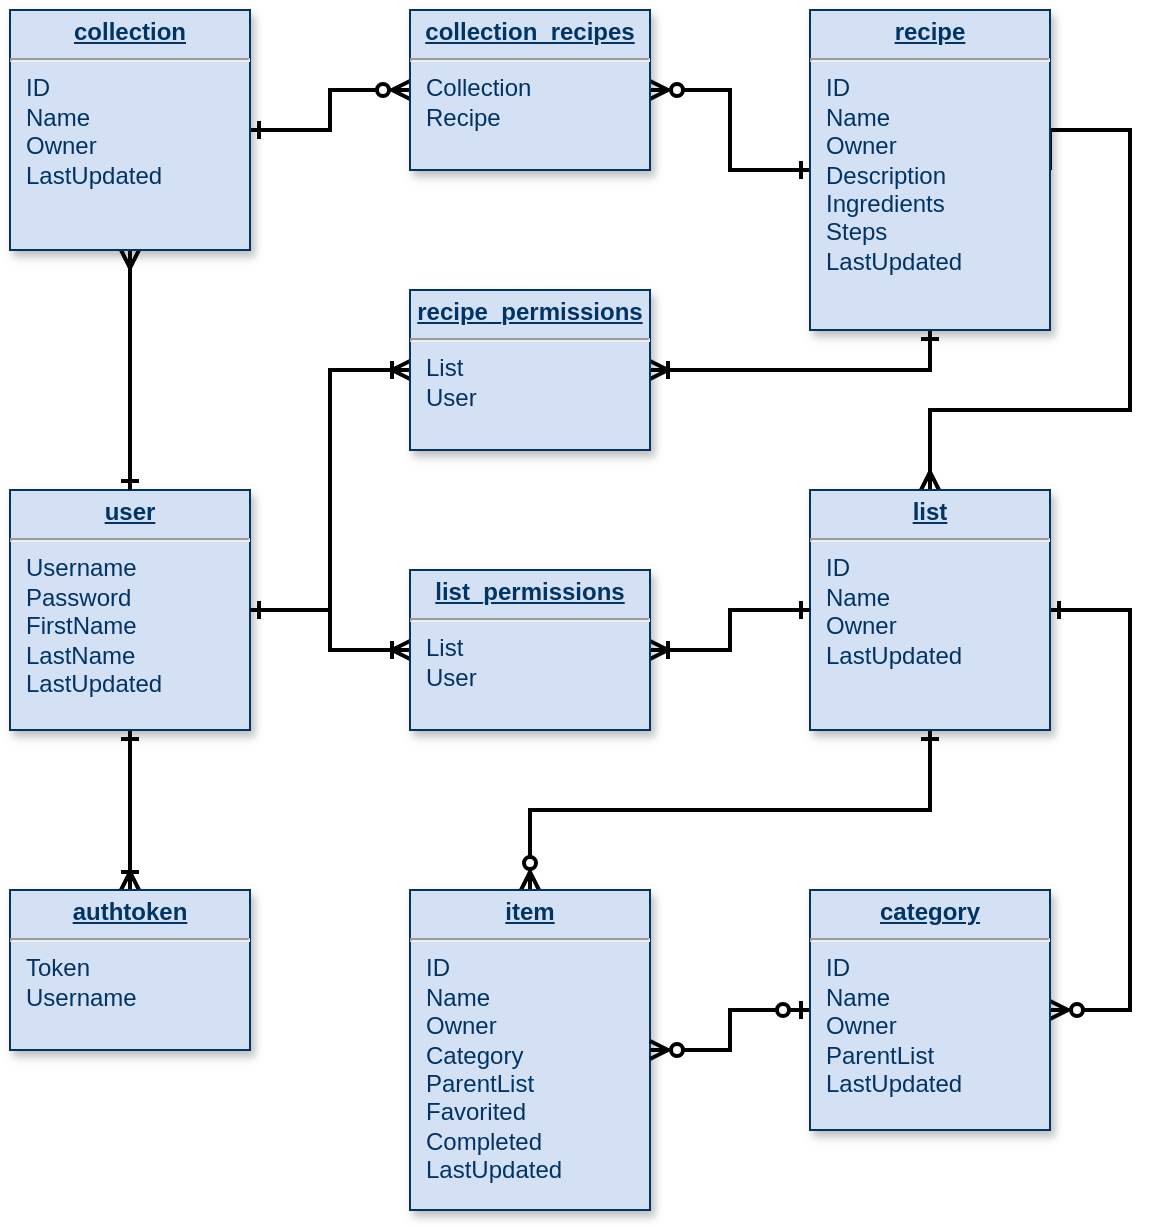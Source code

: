 <mxfile version="21.2.8" type="device">
  <diagram name="Page-1" id="efa7a0a1-bf9b-a30e-e6df-94a7791c09e9">
    <mxGraphModel dx="1209" dy="811" grid="1" gridSize="10" guides="1" tooltips="1" connect="1" arrows="1" fold="1" page="1" pageScale="1" pageWidth="826" pageHeight="1169" background="none" math="0" shadow="0">
      <root>
        <mxCell id="0" />
        <mxCell id="1" parent="0" />
        <mxCell id="wzlx6skU-fiUllNBDQQt-26" value="" style="edgeStyle=orthogonalEdgeStyle;rounded=0;orthogonalLoop=1;jettySize=auto;html=1;endArrow=ERoneToMany;endFill=0;startArrow=ERone;startFill=0;strokeWidth=2;" parent="1" source="22" target="_e6AIat4QCJ3AZQEQNRU-22" edge="1">
          <mxGeometry relative="1" as="geometry" />
        </mxCell>
        <mxCell id="22" value="&lt;p style=&quot;margin: 0px; margin-top: 4px; text-align: center; text-decoration: underline;&quot;&gt;&lt;strong&gt;user&lt;/strong&gt;&lt;/p&gt;&lt;hr&gt;&lt;p style=&quot;margin: 0px; margin-left: 8px;&quot;&gt;&lt;span style=&quot;background-color: initial;&quot;&gt;Username&lt;/span&gt;&lt;br&gt;&lt;/p&gt;&lt;p style=&quot;margin: 0px; margin-left: 8px;&quot;&gt;Password&lt;/p&gt;&lt;p style=&quot;margin: 0px; margin-left: 8px;&quot;&gt;FirstName&lt;/p&gt;&lt;p style=&quot;margin: 0px; margin-left: 8px;&quot;&gt;LastName&lt;/p&gt;&lt;p style=&quot;margin: 0px; margin-left: 8px;&quot;&gt;LastUpdated&lt;/p&gt;" style="verticalAlign=top;align=left;overflow=fill;fontSize=12;fontFamily=Helvetica;html=1;strokeColor=#003366;shadow=1;fillColor=#D4E1F5;fontColor=#003366" parent="1" vertex="1">
          <mxGeometry x="120" y="280" width="120" height="120" as="geometry" />
        </mxCell>
        <mxCell id="tv_KyLPhHVCz-9j4eCm1-123" style="edgeStyle=orthogonalEdgeStyle;rounded=0;orthogonalLoop=1;jettySize=auto;html=1;fontFamily=Helvetica;fontSize=12;fontColor=#003366;startArrow=ERzeroToMany;startFill=0;endArrow=ERone;endFill=0;strokeWidth=2;exitX=0.5;exitY=0;exitDx=0;exitDy=0;" parent="1" source="tv_KyLPhHVCz-9j4eCm1-116" target="tv_KyLPhHVCz-9j4eCm1-120" edge="1">
          <mxGeometry relative="1" as="geometry" />
        </mxCell>
        <mxCell id="tv_KyLPhHVCz-9j4eCm1-116" value="&lt;p style=&quot;margin: 0px; margin-top: 4px; text-align: center; text-decoration: underline;&quot;&gt;&lt;strong&gt;item&lt;/strong&gt;&lt;/p&gt;&lt;hr&gt;&lt;p style=&quot;margin: 0px; margin-left: 8px;&quot;&gt;&lt;span style=&quot;background-color: initial;&quot;&gt;ID&lt;/span&gt;&lt;/p&gt;&lt;p style=&quot;margin: 0px; margin-left: 8px;&quot;&gt;&lt;span style=&quot;background-color: initial;&quot;&gt;Name&lt;/span&gt;&lt;br&gt;&lt;/p&gt;&lt;p style=&quot;margin: 0px; margin-left: 8px;&quot;&gt;&lt;span style=&quot;background-color: initial;&quot;&gt;Owner&lt;/span&gt;&lt;/p&gt;&lt;p style=&quot;margin: 0px; margin-left: 8px;&quot;&gt;Category&lt;/p&gt;&lt;p style=&quot;margin: 0px; margin-left: 8px;&quot;&gt;ParentList&lt;/p&gt;&lt;p style=&quot;margin: 0px; margin-left: 8px;&quot;&gt;Favorited&lt;/p&gt;&lt;p style=&quot;margin: 0px; margin-left: 8px;&quot;&gt;Completed&lt;/p&gt;&lt;p style=&quot;margin: 0px; margin-left: 8px;&quot;&gt;LastUpdated&lt;/p&gt;" style="verticalAlign=top;align=left;overflow=fill;fontSize=12;fontFamily=Helvetica;html=1;strokeColor=#003366;shadow=1;fillColor=#D4E1F5;fontColor=#003366" parent="1" vertex="1">
          <mxGeometry x="320" y="480" width="120" height="160" as="geometry" />
        </mxCell>
        <mxCell id="tv_KyLPhHVCz-9j4eCm1-126" style="edgeStyle=orthogonalEdgeStyle;rounded=0;orthogonalLoop=1;jettySize=auto;html=1;fontFamily=Helvetica;fontSize=12;fontColor=#003366;startArrow=ERzeroToOne;startFill=0;endArrow=ERzeroToMany;endFill=0;strokeWidth=2;" parent="1" source="tv_KyLPhHVCz-9j4eCm1-118" target="tv_KyLPhHVCz-9j4eCm1-116" edge="1">
          <mxGeometry relative="1" as="geometry" />
        </mxCell>
        <mxCell id="3WNWjyms2vzQMCjH9UJO-22" style="edgeStyle=orthogonalEdgeStyle;rounded=0;orthogonalLoop=1;jettySize=auto;html=1;entryX=1;entryY=0.5;entryDx=0;entryDy=0;exitX=1;exitY=0.5;exitDx=0;exitDy=0;startArrow=ERzeroToMany;startFill=0;endArrow=ERone;endFill=0;strokeWidth=2;" parent="1" source="tv_KyLPhHVCz-9j4eCm1-118" target="tv_KyLPhHVCz-9j4eCm1-120" edge="1">
          <mxGeometry relative="1" as="geometry">
            <Array as="points">
              <mxPoint x="680" y="540" />
              <mxPoint x="680" y="340" />
            </Array>
          </mxGeometry>
        </mxCell>
        <mxCell id="tv_KyLPhHVCz-9j4eCm1-118" value="&lt;p style=&quot;margin: 0px; margin-top: 4px; text-align: center; text-decoration: underline;&quot;&gt;&lt;b&gt;category&lt;/b&gt;&lt;/p&gt;&lt;hr&gt;&lt;p style=&quot;margin: 0px; margin-left: 8px;&quot;&gt;ID&lt;/p&gt;&lt;p style=&quot;margin: 0px; margin-left: 8px;&quot;&gt;&lt;span style=&quot;background-color: initial;&quot;&gt;Name&lt;/span&gt;&lt;/p&gt;&lt;p style=&quot;margin: 0px; margin-left: 8px;&quot;&gt;&lt;span style=&quot;background-color: initial;&quot;&gt;Owner&lt;/span&gt;&lt;/p&gt;&lt;p style=&quot;margin: 0px; margin-left: 8px;&quot;&gt;&lt;span style=&quot;background-color: initial;&quot;&gt;ParentList&lt;/span&gt;&lt;br&gt;&lt;/p&gt;&lt;p style=&quot;margin: 0px; margin-left: 8px;&quot;&gt;&lt;span style=&quot;background-color: initial;&quot;&gt;LastUpdated&lt;/span&gt;&lt;/p&gt;" style="verticalAlign=top;align=left;overflow=fill;fontSize=12;fontFamily=Helvetica;html=1;strokeColor=#003366;shadow=1;fillColor=#D4E1F5;fontColor=#003366" parent="1" vertex="1">
          <mxGeometry x="520" y="480" width="120" height="120" as="geometry" />
        </mxCell>
        <mxCell id="v2vBvzHplFDwbsMCxvzP-31" style="edgeStyle=orthogonalEdgeStyle;rounded=0;orthogonalLoop=1;jettySize=auto;html=1;strokeWidth=2;startArrow=ERmany;startFill=0;endArrow=none;endFill=0;exitX=0.5;exitY=0;exitDx=0;exitDy=0;entryX=1;entryY=0.5;entryDx=0;entryDy=0;" parent="1" source="tv_KyLPhHVCz-9j4eCm1-120" target="tv_KyLPhHVCz-9j4eCm1-121" edge="1">
          <mxGeometry relative="1" as="geometry">
            <Array as="points">
              <mxPoint x="580" y="240" />
              <mxPoint x="680" y="240" />
              <mxPoint x="680" y="100" />
            </Array>
          </mxGeometry>
        </mxCell>
        <mxCell id="tv_KyLPhHVCz-9j4eCm1-120" value="&lt;p style=&quot;margin: 0px; margin-top: 4px; text-align: center; text-decoration: underline;&quot;&gt;&lt;b&gt;list&lt;/b&gt;&lt;/p&gt;&lt;hr&gt;&lt;p style=&quot;margin: 0px; margin-left: 8px;&quot;&gt;ID&lt;/p&gt;&lt;p style=&quot;margin: 0px; margin-left: 8px;&quot;&gt;Name&lt;/p&gt;&lt;p style=&quot;margin: 0px; margin-left: 8px;&quot;&gt;Owner&lt;/p&gt;&lt;p style=&quot;margin: 0px; margin-left: 8px;&quot;&gt;LastUpdated&lt;/p&gt;" style="verticalAlign=top;align=left;overflow=fill;fontSize=12;fontFamily=Helvetica;html=1;strokeColor=#003366;shadow=1;fillColor=#D4E1F5;fontColor=#003366" parent="1" vertex="1">
          <mxGeometry x="520" y="280" width="120" height="120" as="geometry" />
        </mxCell>
        <mxCell id="wzlx6skU-fiUllNBDQQt-22" style="edgeStyle=orthogonalEdgeStyle;rounded=0;orthogonalLoop=1;jettySize=auto;html=1;strokeWidth=2;endArrow=ERone;endFill=0;startArrow=ERmany;startFill=0;" parent="1" source="0S6gME6DbdjcZUpuVShG-23" target="22" edge="1">
          <mxGeometry relative="1" as="geometry" />
        </mxCell>
        <mxCell id="0S6gME6DbdjcZUpuVShG-28" value="" style="edgeStyle=orthogonalEdgeStyle;rounded=0;orthogonalLoop=1;jettySize=auto;html=1;strokeWidth=2;endArrow=ERzeroToMany;endFill=0;startArrow=ERone;startFill=0;" parent="1" source="tv_KyLPhHVCz-9j4eCm1-121" target="0S6gME6DbdjcZUpuVShG-26" edge="1">
          <mxGeometry relative="1" as="geometry" />
        </mxCell>
        <mxCell id="LbM1OAajF87DwKLHeAL6-26" style="edgeStyle=orthogonalEdgeStyle;rounded=0;orthogonalLoop=1;jettySize=auto;html=1;exitX=0.5;exitY=1;exitDx=0;exitDy=0;strokeWidth=2;endArrow=ERoneToMany;endFill=0;startArrow=ERone;startFill=0;" parent="1" source="tv_KyLPhHVCz-9j4eCm1-121" target="LbM1OAajF87DwKLHeAL6-25" edge="1">
          <mxGeometry relative="1" as="geometry" />
        </mxCell>
        <mxCell id="tv_KyLPhHVCz-9j4eCm1-121" value="&lt;p style=&quot;margin: 0px; margin-top: 4px; text-align: center; text-decoration: underline;&quot;&gt;&lt;strong&gt;recipe&lt;/strong&gt;&lt;/p&gt;&lt;hr&gt;&lt;p style=&quot;margin: 0px; margin-left: 8px;&quot;&gt;&lt;span style=&quot;background-color: initial;&quot;&gt;ID&lt;/span&gt;&lt;/p&gt;&lt;p style=&quot;margin: 0px; margin-left: 8px;&quot;&gt;&lt;span style=&quot;background-color: initial;&quot;&gt;Name&lt;/span&gt;&lt;br&gt;&lt;/p&gt;&lt;p style=&quot;margin: 0px; margin-left: 8px;&quot;&gt;&lt;span style=&quot;background-color: initial;&quot;&gt;Owner&lt;/span&gt;&lt;/p&gt;&lt;p style=&quot;margin: 0px; margin-left: 8px;&quot;&gt;Description&lt;/p&gt;&lt;p style=&quot;margin: 0px; margin-left: 8px;&quot;&gt;&lt;span style=&quot;background-color: initial;&quot;&gt;Ingredients&lt;/span&gt;&lt;br&gt;&lt;/p&gt;&lt;p style=&quot;margin: 0px; margin-left: 8px;&quot;&gt;Steps&lt;/p&gt;&lt;p style=&quot;margin: 0px; margin-left: 8px;&quot;&gt;LastUpdated&lt;/p&gt;" style="verticalAlign=top;align=left;overflow=fill;fontSize=12;fontFamily=Helvetica;html=1;strokeColor=#003366;shadow=1;fillColor=#D4E1F5;fontColor=#003366" parent="1" vertex="1">
          <mxGeometry x="520" y="40" width="120" height="160" as="geometry" />
        </mxCell>
        <mxCell id="_e6AIat4QCJ3AZQEQNRU-22" value="&lt;p style=&quot;margin: 0px; margin-top: 4px; text-align: center; text-decoration: underline;&quot;&gt;&lt;b&gt;authtoken&lt;/b&gt;&lt;/p&gt;&lt;hr&gt;&lt;p style=&quot;margin: 0px; margin-left: 8px;&quot;&gt;Token&lt;/p&gt;&lt;p style=&quot;margin: 0px; margin-left: 8px;&quot;&gt;Username&lt;/p&gt;" style="verticalAlign=top;align=left;overflow=fill;fontSize=12;fontFamily=Helvetica;html=1;strokeColor=#003366;shadow=1;fillColor=#D4E1F5;fontColor=#003366" parent="1" vertex="1">
          <mxGeometry x="120" y="480" width="120" height="80" as="geometry" />
        </mxCell>
        <mxCell id="0S6gME6DbdjcZUpuVShG-27" value="" style="edgeStyle=orthogonalEdgeStyle;rounded=0;orthogonalLoop=1;jettySize=auto;html=1;strokeWidth=2;endArrow=ERzeroToMany;endFill=0;startArrow=ERone;startFill=0;" parent="1" source="0S6gME6DbdjcZUpuVShG-23" target="0S6gME6DbdjcZUpuVShG-26" edge="1">
          <mxGeometry relative="1" as="geometry" />
        </mxCell>
        <mxCell id="0S6gME6DbdjcZUpuVShG-23" value="&lt;p style=&quot;margin: 0px; margin-top: 4px; text-align: center; text-decoration: underline;&quot;&gt;&lt;b&gt;collection&lt;/b&gt;&lt;/p&gt;&lt;hr&gt;&lt;p style=&quot;margin: 0px; margin-left: 8px;&quot;&gt;ID&lt;/p&gt;&lt;p style=&quot;margin: 0px; margin-left: 8px;&quot;&gt;Name&lt;/p&gt;&lt;p style=&quot;margin: 0px; margin-left: 8px;&quot;&gt;Owner&lt;/p&gt;&lt;p style=&quot;margin: 0px; margin-left: 8px;&quot;&gt;LastUpdated&lt;/p&gt;" style="verticalAlign=top;align=left;overflow=fill;fontSize=12;fontFamily=Helvetica;html=1;strokeColor=#003366;shadow=1;fillColor=#D4E1F5;fontColor=#003366" parent="1" vertex="1">
          <mxGeometry x="120" y="40" width="120" height="120" as="geometry" />
        </mxCell>
        <mxCell id="0S6gME6DbdjcZUpuVShG-26" value="&lt;p style=&quot;margin: 0px; margin-top: 4px; text-align: center; text-decoration: underline;&quot;&gt;&lt;b&gt;collection_recipes&lt;/b&gt;&lt;/p&gt;&lt;hr&gt;&lt;p style=&quot;margin: 0px; margin-left: 8px;&quot;&gt;&lt;span style=&quot;background-color: initial;&quot;&gt;Collection&lt;/span&gt;&lt;br&gt;&lt;/p&gt;&lt;p style=&quot;margin: 0px; margin-left: 8px;&quot;&gt;Recipe&lt;/p&gt;" style="verticalAlign=top;align=left;overflow=fill;fontSize=12;fontFamily=Helvetica;html=1;strokeColor=#003366;shadow=1;fillColor=#D4E1F5;fontColor=#003366" parent="1" vertex="1">
          <mxGeometry x="320" y="40" width="120" height="80" as="geometry" />
        </mxCell>
        <mxCell id="LbM1OAajF87DwKLHeAL6-23" value="" style="edgeStyle=orthogonalEdgeStyle;rounded=0;orthogonalLoop=1;jettySize=auto;html=1;startArrow=ERoneToMany;startFill=0;endArrow=ERone;endFill=0;strokeWidth=2;" parent="1" source="LbM1OAajF87DwKLHeAL6-22" target="tv_KyLPhHVCz-9j4eCm1-120" edge="1">
          <mxGeometry relative="1" as="geometry" />
        </mxCell>
        <mxCell id="LbM1OAajF87DwKLHeAL6-24" value="" style="edgeStyle=orthogonalEdgeStyle;rounded=0;orthogonalLoop=1;jettySize=auto;html=1;strokeWidth=2;endArrow=ERone;endFill=0;startArrow=ERoneToMany;startFill=0;" parent="1" source="LbM1OAajF87DwKLHeAL6-22" target="22" edge="1">
          <mxGeometry relative="1" as="geometry" />
        </mxCell>
        <mxCell id="LbM1OAajF87DwKLHeAL6-22" value="&lt;p style=&quot;margin: 0px; margin-top: 4px; text-align: center; text-decoration: underline;&quot;&gt;&lt;b&gt;list_permissions&lt;/b&gt;&lt;/p&gt;&lt;hr&gt;&lt;p style=&quot;margin: 0px; margin-left: 8px;&quot;&gt;List&lt;/p&gt;&lt;p style=&quot;margin: 0px; margin-left: 8px;&quot;&gt;User&lt;/p&gt;" style="verticalAlign=top;align=left;overflow=fill;fontSize=12;fontFamily=Helvetica;html=1;strokeColor=#003366;shadow=1;fillColor=#D4E1F5;fontColor=#003366" parent="1" vertex="1">
          <mxGeometry x="320" y="320" width="120" height="80" as="geometry" />
        </mxCell>
        <mxCell id="LbM1OAajF87DwKLHeAL6-27" style="edgeStyle=orthogonalEdgeStyle;rounded=0;orthogonalLoop=1;jettySize=auto;html=1;entryX=1;entryY=0.5;entryDx=0;entryDy=0;strokeWidth=2;endArrow=ERone;endFill=0;startArrow=ERoneToMany;startFill=0;" parent="1" source="LbM1OAajF87DwKLHeAL6-25" target="22" edge="1">
          <mxGeometry relative="1" as="geometry" />
        </mxCell>
        <mxCell id="LbM1OAajF87DwKLHeAL6-25" value="&lt;p style=&quot;margin: 0px; margin-top: 4px; text-align: center; text-decoration: underline;&quot;&gt;&lt;b&gt;recipe_permissions&lt;/b&gt;&lt;/p&gt;&lt;hr&gt;&lt;p style=&quot;margin: 0px; margin-left: 8px;&quot;&gt;List&lt;/p&gt;&lt;p style=&quot;margin: 0px; margin-left: 8px;&quot;&gt;User&lt;/p&gt;" style="verticalAlign=top;align=left;overflow=fill;fontSize=12;fontFamily=Helvetica;html=1;strokeColor=#003366;shadow=1;fillColor=#D4E1F5;fontColor=#003366" parent="1" vertex="1">
          <mxGeometry x="320" y="180" width="120" height="80" as="geometry" />
        </mxCell>
      </root>
    </mxGraphModel>
  </diagram>
</mxfile>
